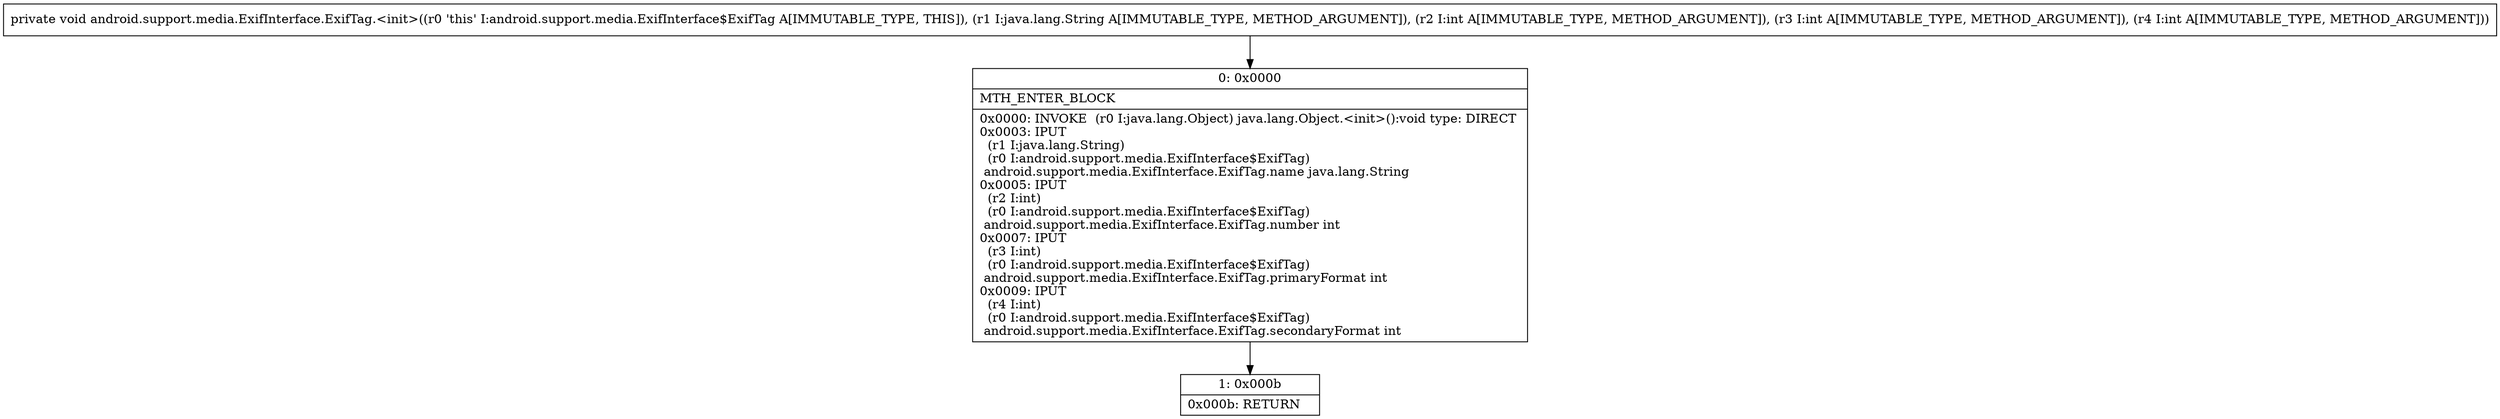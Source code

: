 digraph "CFG forandroid.support.media.ExifInterface.ExifTag.\<init\>(Ljava\/lang\/String;III)V" {
Node_0 [shape=record,label="{0\:\ 0x0000|MTH_ENTER_BLOCK\l|0x0000: INVOKE  (r0 I:java.lang.Object) java.lang.Object.\<init\>():void type: DIRECT \l0x0003: IPUT  \l  (r1 I:java.lang.String)\l  (r0 I:android.support.media.ExifInterface$ExifTag)\l android.support.media.ExifInterface.ExifTag.name java.lang.String \l0x0005: IPUT  \l  (r2 I:int)\l  (r0 I:android.support.media.ExifInterface$ExifTag)\l android.support.media.ExifInterface.ExifTag.number int \l0x0007: IPUT  \l  (r3 I:int)\l  (r0 I:android.support.media.ExifInterface$ExifTag)\l android.support.media.ExifInterface.ExifTag.primaryFormat int \l0x0009: IPUT  \l  (r4 I:int)\l  (r0 I:android.support.media.ExifInterface$ExifTag)\l android.support.media.ExifInterface.ExifTag.secondaryFormat int \l}"];
Node_1 [shape=record,label="{1\:\ 0x000b|0x000b: RETURN   \l}"];
MethodNode[shape=record,label="{private void android.support.media.ExifInterface.ExifTag.\<init\>((r0 'this' I:android.support.media.ExifInterface$ExifTag A[IMMUTABLE_TYPE, THIS]), (r1 I:java.lang.String A[IMMUTABLE_TYPE, METHOD_ARGUMENT]), (r2 I:int A[IMMUTABLE_TYPE, METHOD_ARGUMENT]), (r3 I:int A[IMMUTABLE_TYPE, METHOD_ARGUMENT]), (r4 I:int A[IMMUTABLE_TYPE, METHOD_ARGUMENT])) }"];
MethodNode -> Node_0;
Node_0 -> Node_1;
}


